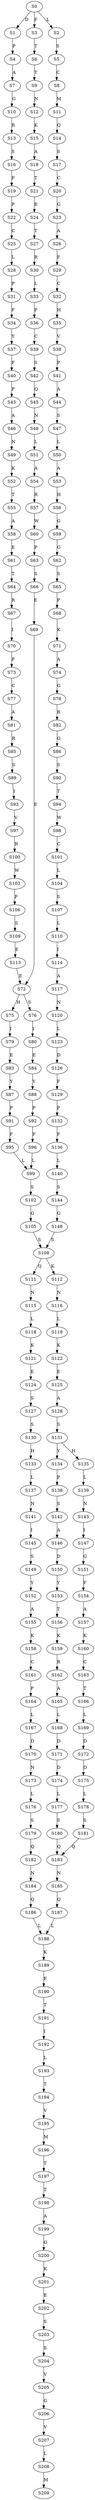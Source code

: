 strict digraph  {
	S0 -> S1 [ label = D ];
	S0 -> S2 [ label = L ];
	S0 -> S3 [ label = F ];
	S1 -> S4 [ label = P ];
	S2 -> S5 [ label = S ];
	S3 -> S6 [ label = T ];
	S4 -> S7 [ label = A ];
	S5 -> S8 [ label = C ];
	S6 -> S9 [ label = T ];
	S7 -> S10 [ label = G ];
	S8 -> S11 [ label = M ];
	S9 -> S12 [ label = N ];
	S10 -> S13 [ label = R ];
	S11 -> S14 [ label = Q ];
	S12 -> S15 [ label = K ];
	S13 -> S16 [ label = S ];
	S14 -> S17 [ label = S ];
	S15 -> S18 [ label = A ];
	S16 -> S19 [ label = F ];
	S17 -> S20 [ label = C ];
	S18 -> S21 [ label = T ];
	S19 -> S22 [ label = P ];
	S20 -> S23 [ label = G ];
	S21 -> S24 [ label = E ];
	S22 -> S25 [ label = C ];
	S23 -> S26 [ label = A ];
	S24 -> S27 [ label = T ];
	S25 -> S28 [ label = L ];
	S26 -> S29 [ label = F ];
	S27 -> S30 [ label = R ];
	S28 -> S31 [ label = P ];
	S29 -> S32 [ label = C ];
	S30 -> S33 [ label = L ];
	S31 -> S34 [ label = F ];
	S32 -> S35 [ label = H ];
	S33 -> S36 [ label = P ];
	S34 -> S37 [ label = Y ];
	S35 -> S38 [ label = V ];
	S36 -> S39 [ label = C ];
	S37 -> S40 [ label = F ];
	S38 -> S41 [ label = P ];
	S39 -> S42 [ label = S ];
	S40 -> S43 [ label = P ];
	S41 -> S44 [ label = A ];
	S42 -> S45 [ label = Q ];
	S43 -> S46 [ label = A ];
	S44 -> S47 [ label = S ];
	S45 -> S48 [ label = N ];
	S46 -> S49 [ label = N ];
	S47 -> S50 [ label = L ];
	S48 -> S51 [ label = L ];
	S49 -> S52 [ label = K ];
	S50 -> S53 [ label = A ];
	S51 -> S54 [ label = A ];
	S52 -> S55 [ label = T ];
	S53 -> S56 [ label = H ];
	S54 -> S57 [ label = R ];
	S55 -> S58 [ label = A ];
	S56 -> S59 [ label = G ];
	S57 -> S60 [ label = W ];
	S58 -> S61 [ label = E ];
	S59 -> S62 [ label = G ];
	S60 -> S63 [ label = P ];
	S61 -> S64 [ label = T ];
	S62 -> S65 [ label = S ];
	S63 -> S66 [ label = S ];
	S64 -> S67 [ label = R ];
	S65 -> S68 [ label = P ];
	S66 -> S69 [ label = E ];
	S67 -> S70 [ label = I ];
	S68 -> S71 [ label = K ];
	S69 -> S72 [ label = E ];
	S70 -> S73 [ label = P ];
	S71 -> S74 [ label = A ];
	S72 -> S75 [ label = H ];
	S72 -> S76 [ label = S ];
	S73 -> S77 [ label = C ];
	S74 -> S78 [ label = G ];
	S75 -> S79 [ label = I ];
	S76 -> S80 [ label = I ];
	S77 -> S81 [ label = A ];
	S78 -> S82 [ label = R ];
	S79 -> S83 [ label = E ];
	S80 -> S84 [ label = E ];
	S81 -> S85 [ label = R ];
	S82 -> S86 [ label = G ];
	S83 -> S87 [ label = Y ];
	S84 -> S88 [ label = Y ];
	S85 -> S89 [ label = S ];
	S86 -> S90 [ label = S ];
	S87 -> S91 [ label = P ];
	S88 -> S92 [ label = P ];
	S89 -> S93 [ label = I ];
	S90 -> S94 [ label = T ];
	S91 -> S95 [ label = F ];
	S92 -> S96 [ label = F ];
	S93 -> S97 [ label = V ];
	S94 -> S98 [ label = W ];
	S95 -> S99 [ label = L ];
	S96 -> S99 [ label = L ];
	S97 -> S100 [ label = R ];
	S98 -> S101 [ label = C ];
	S99 -> S102 [ label = S ];
	S100 -> S103 [ label = W ];
	S101 -> S104 [ label = L ];
	S102 -> S105 [ label = G ];
	S103 -> S106 [ label = P ];
	S104 -> S107 [ label = S ];
	S105 -> S108 [ label = S ];
	S106 -> S109 [ label = S ];
	S107 -> S110 [ label = L ];
	S108 -> S111 [ label = Q ];
	S108 -> S112 [ label = K ];
	S109 -> S113 [ label = E ];
	S110 -> S114 [ label = I ];
	S111 -> S115 [ label = N ];
	S112 -> S116 [ label = N ];
	S113 -> S72 [ label = E ];
	S114 -> S117 [ label = A ];
	S115 -> S118 [ label = L ];
	S116 -> S119 [ label = L ];
	S117 -> S120 [ label = N ];
	S118 -> S121 [ label = K ];
	S119 -> S122 [ label = K ];
	S120 -> S123 [ label = L ];
	S121 -> S124 [ label = E ];
	S122 -> S125 [ label = E ];
	S123 -> S126 [ label = D ];
	S124 -> S127 [ label = S ];
	S125 -> S128 [ label = A ];
	S126 -> S129 [ label = F ];
	S127 -> S130 [ label = S ];
	S128 -> S131 [ label = S ];
	S129 -> S132 [ label = P ];
	S130 -> S133 [ label = H ];
	S131 -> S134 [ label = Y ];
	S131 -> S135 [ label = H ];
	S132 -> S136 [ label = F ];
	S133 -> S137 [ label = L ];
	S134 -> S138 [ label = P ];
	S135 -> S139 [ label = L ];
	S136 -> S140 [ label = L ];
	S137 -> S141 [ label = N ];
	S138 -> S142 [ label = S ];
	S139 -> S143 [ label = N ];
	S140 -> S144 [ label = S ];
	S141 -> S145 [ label = I ];
	S142 -> S146 [ label = A ];
	S143 -> S147 [ label = I ];
	S144 -> S148 [ label = G ];
	S145 -> S149 [ label = S ];
	S146 -> S150 [ label = D ];
	S147 -> S151 [ label = G ];
	S148 -> S108 [ label = S ];
	S149 -> S152 [ label = Y ];
	S150 -> S153 [ label = Y ];
	S151 -> S154 [ label = F ];
	S152 -> S155 [ label = A ];
	S153 -> S156 [ label = T ];
	S154 -> S157 [ label = A ];
	S155 -> S158 [ label = K ];
	S156 -> S159 [ label = K ];
	S157 -> S160 [ label = K ];
	S158 -> S161 [ label = C ];
	S159 -> S162 [ label = R ];
	S160 -> S163 [ label = C ];
	S161 -> S164 [ label = P ];
	S162 -> S165 [ label = A ];
	S163 -> S166 [ label = T ];
	S164 -> S167 [ label = L ];
	S165 -> S168 [ label = L ];
	S166 -> S169 [ label = L ];
	S167 -> S170 [ label = D ];
	S168 -> S171 [ label = D ];
	S169 -> S172 [ label = D ];
	S170 -> S173 [ label = N ];
	S171 -> S174 [ label = D ];
	S172 -> S175 [ label = D ];
	S173 -> S176 [ label = L ];
	S174 -> S177 [ label = L ];
	S175 -> S178 [ label = L ];
	S176 -> S179 [ label = S ];
	S177 -> S180 [ label = S ];
	S178 -> S181 [ label = S ];
	S179 -> S182 [ label = Q ];
	S180 -> S183 [ label = Q ];
	S181 -> S183 [ label = Q ];
	S182 -> S184 [ label = N ];
	S183 -> S185 [ label = N ];
	S184 -> S186 [ label = Q ];
	S185 -> S187 [ label = Q ];
	S186 -> S188 [ label = L ];
	S187 -> S188 [ label = L ];
	S188 -> S189 [ label = K ];
	S189 -> S190 [ label = E ];
	S190 -> S191 [ label = T ];
	S191 -> S192 [ label = I ];
	S192 -> S193 [ label = L ];
	S193 -> S194 [ label = T ];
	S194 -> S195 [ label = V ];
	S195 -> S196 [ label = M ];
	S196 -> S197 [ label = T ];
	S197 -> S198 [ label = T ];
	S198 -> S199 [ label = A ];
	S199 -> S200 [ label = G ];
	S200 -> S201 [ label = K ];
	S201 -> S202 [ label = E ];
	S202 -> S203 [ label = S ];
	S203 -> S204 [ label = S ];
	S204 -> S205 [ label = V ];
	S205 -> S206 [ label = G ];
	S206 -> S207 [ label = V ];
	S207 -> S208 [ label = L ];
	S208 -> S209 [ label = M ];
}
